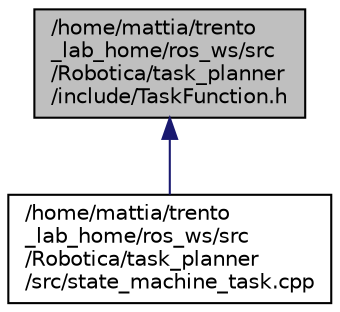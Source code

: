digraph "/home/mattia/trento_lab_home/ros_ws/src/Robotica/task_planner/include/TaskFunction.h"
{
 // LATEX_PDF_SIZE
  edge [fontname="Helvetica",fontsize="10",labelfontname="Helvetica",labelfontsize="10"];
  node [fontname="Helvetica",fontsize="10",shape=record];
  Node1 [label="/home/mattia/trento\l_lab_home/ros_ws/src\l/Robotica/task_planner\l/include/TaskFunction.h",height=0.2,width=0.4,color="black", fillcolor="grey75", style="filled", fontcolor="black",tooltip="Header file containing the declarations of the functions necessary for the task planner."];
  Node1 -> Node2 [dir="back",color="midnightblue",fontsize="10",style="solid",fontname="Helvetica"];
  Node2 [label="/home/mattia/trento\l_lab_home/ros_ws/src\l/Robotica/task_planner\l/src/state_machine_task.cpp",height=0.2,width=0.4,color="black", fillcolor="white", style="filled",URL="$state__machine__task_8cpp.html",tooltip="C++ file that implement the motion planner core."];
}

